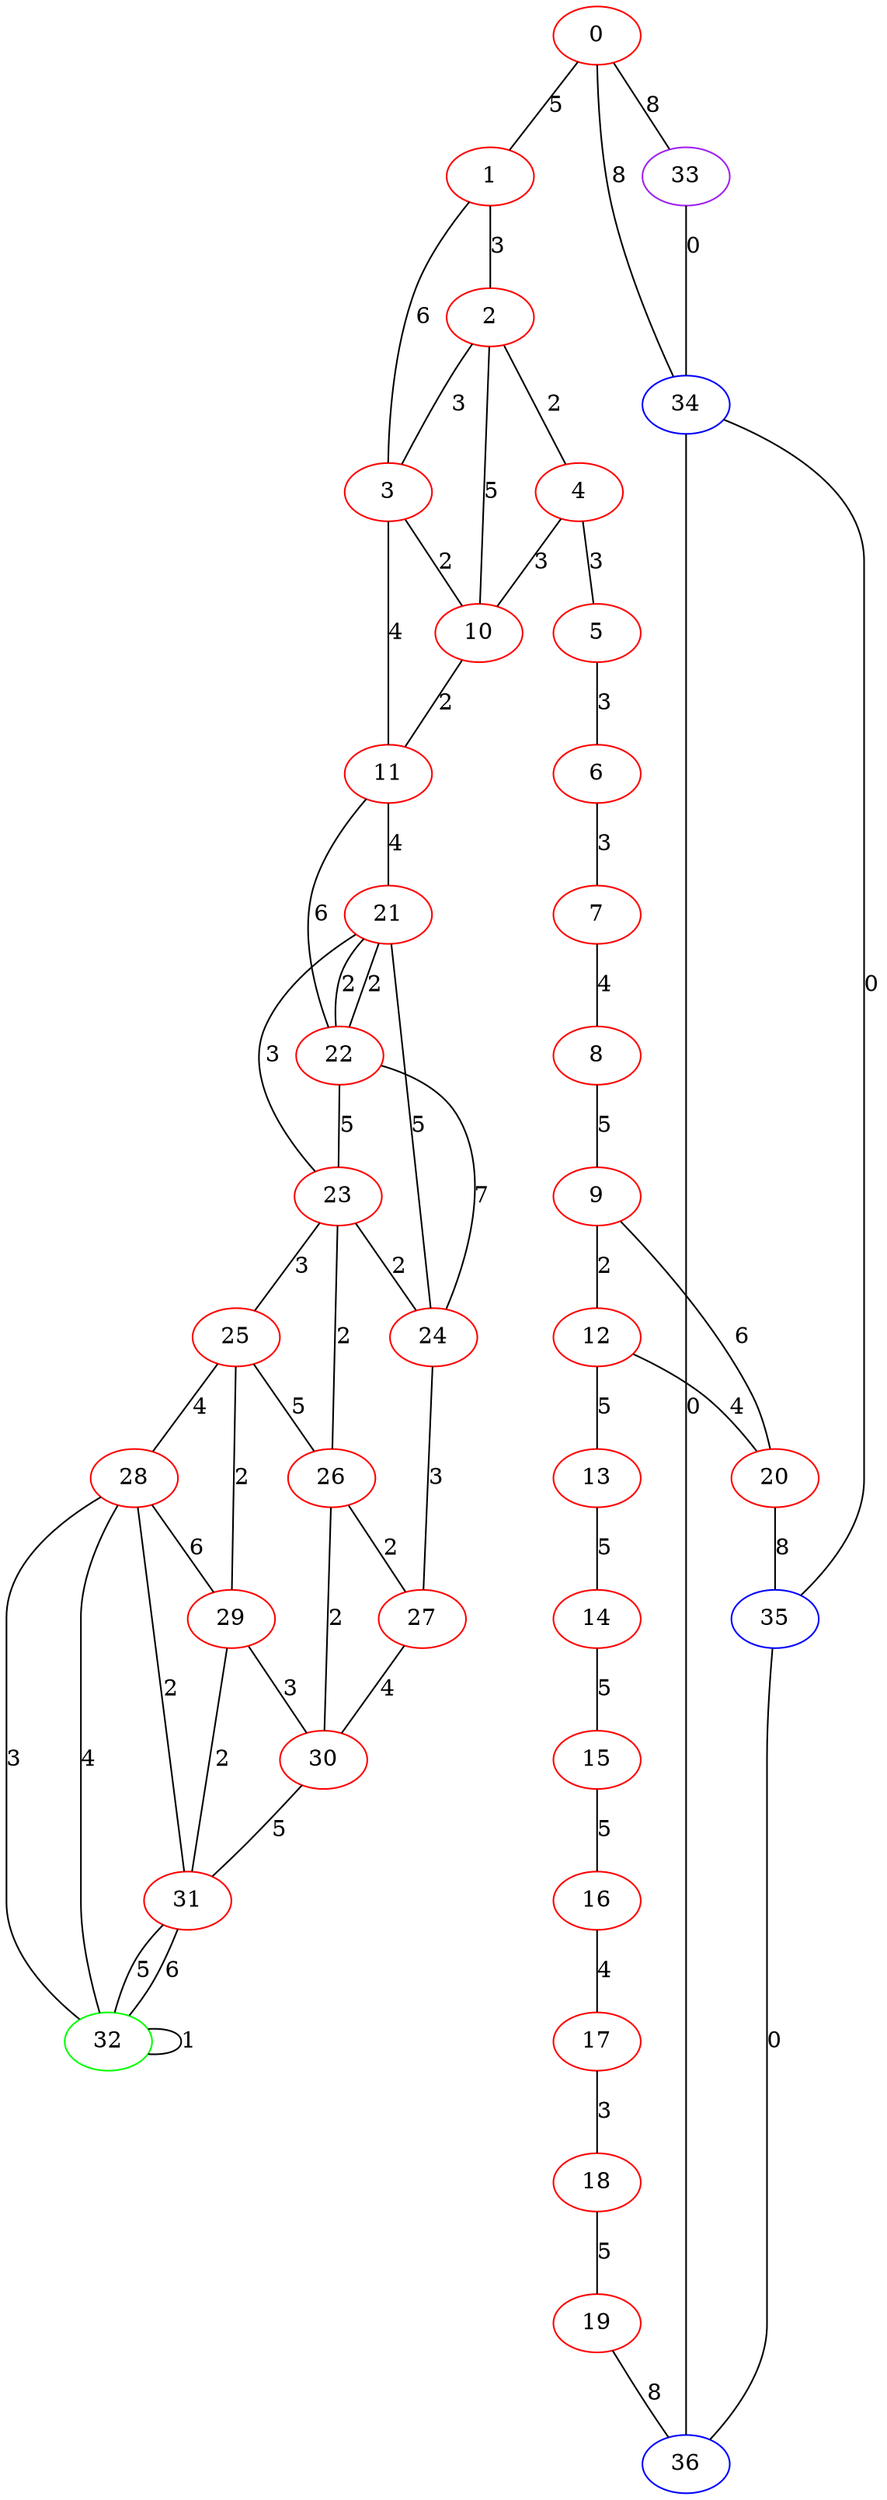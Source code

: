 graph "" {
0 [color=red, weight=1];
1 [color=red, weight=1];
2 [color=red, weight=1];
3 [color=red, weight=1];
4 [color=red, weight=1];
5 [color=red, weight=1];
6 [color=red, weight=1];
7 [color=red, weight=1];
8 [color=red, weight=1];
9 [color=red, weight=1];
10 [color=red, weight=1];
11 [color=red, weight=1];
12 [color=red, weight=1];
13 [color=red, weight=1];
14 [color=red, weight=1];
15 [color=red, weight=1];
16 [color=red, weight=1];
17 [color=red, weight=1];
18 [color=red, weight=1];
19 [color=red, weight=1];
20 [color=red, weight=1];
21 [color=red, weight=1];
22 [color=red, weight=1];
23 [color=red, weight=1];
24 [color=red, weight=1];
25 [color=red, weight=1];
26 [color=red, weight=1];
27 [color=red, weight=1];
28 [color=red, weight=1];
29 [color=red, weight=1];
30 [color=red, weight=1];
31 [color=red, weight=1];
32 [color=green, weight=2];
33 [color=purple, weight=4];
34 [color=blue, weight=3];
35 [color=blue, weight=3];
36 [color=blue, weight=3];
0 -- 1  [key=0, label=5];
0 -- 34  [key=0, label=8];
0 -- 33  [key=0, label=8];
1 -- 2  [key=0, label=3];
1 -- 3  [key=0, label=6];
2 -- 10  [key=0, label=5];
2 -- 3  [key=0, label=3];
2 -- 4  [key=0, label=2];
3 -- 11  [key=0, label=4];
3 -- 10  [key=0, label=2];
4 -- 10  [key=0, label=3];
4 -- 5  [key=0, label=3];
5 -- 6  [key=0, label=3];
6 -- 7  [key=0, label=3];
7 -- 8  [key=0, label=4];
8 -- 9  [key=0, label=5];
9 -- 20  [key=0, label=6];
9 -- 12  [key=0, label=2];
10 -- 11  [key=0, label=2];
11 -- 21  [key=0, label=4];
11 -- 22  [key=0, label=6];
12 -- 20  [key=0, label=4];
12 -- 13  [key=0, label=5];
13 -- 14  [key=0, label=5];
14 -- 15  [key=0, label=5];
15 -- 16  [key=0, label=5];
16 -- 17  [key=0, label=4];
17 -- 18  [key=0, label=3];
18 -- 19  [key=0, label=5];
19 -- 36  [key=0, label=8];
20 -- 35  [key=0, label=8];
21 -- 24  [key=0, label=5];
21 -- 22  [key=0, label=2];
21 -- 22  [key=1, label=2];
21 -- 23  [key=0, label=3];
22 -- 24  [key=0, label=7];
22 -- 23  [key=0, label=5];
23 -- 24  [key=0, label=2];
23 -- 25  [key=0, label=3];
23 -- 26  [key=0, label=2];
24 -- 27  [key=0, label=3];
25 -- 26  [key=0, label=5];
25 -- 28  [key=0, label=4];
25 -- 29  [key=0, label=2];
26 -- 27  [key=0, label=2];
26 -- 30  [key=0, label=2];
27 -- 30  [key=0, label=4];
28 -- 32  [key=0, label=3];
28 -- 32  [key=1, label=4];
28 -- 29  [key=0, label=6];
28 -- 31  [key=0, label=2];
29 -- 30  [key=0, label=3];
29 -- 31  [key=0, label=2];
30 -- 31  [key=0, label=5];
31 -- 32  [key=0, label=5];
31 -- 32  [key=1, label=6];
32 -- 32  [key=0, label=1];
33 -- 34  [key=0, label=0];
34 -- 35  [key=0, label=0];
34 -- 36  [key=0, label=0];
35 -- 36  [key=0, label=0];
}
